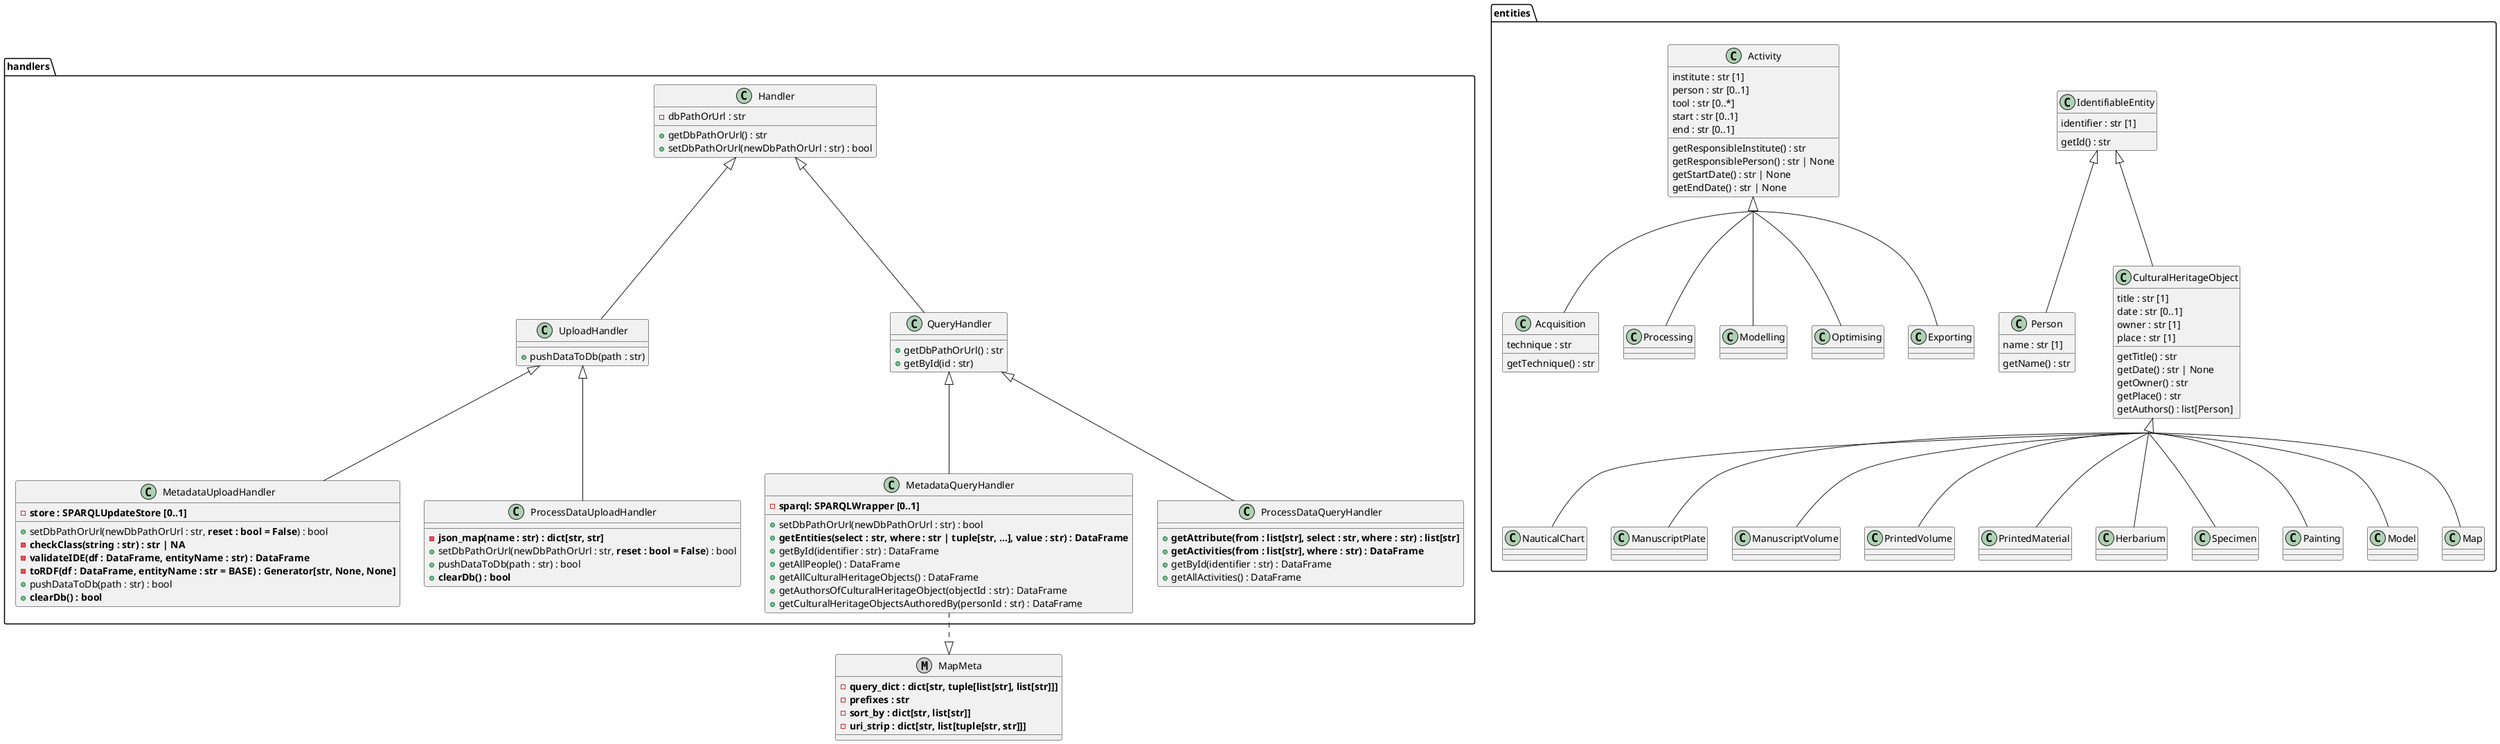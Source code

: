 @startuml
skinparam groupInheritance 4

metaclass MapMeta {
    - <b>query_dict : dict[str, tuple[list[str], list[str]]]</b>
    - <b>prefixes : str</b>
    - <b>sort_by : dict[str, list[str]]</b>
    - <b>uri_strip : dict[str, list[tuple[str, str]]]</b>
}

package entities {
    class IdentifiableEntity {
      identifier : str [1]
      getId() : str
    }

    class Person extends IdentifiableEntity {
      name : str [1]
      getName() : str
    }

    class CulturalHeritageObject extends IdentifiableEntity {
      title : str [1]
      date : str [0..1]
      owner : str [1]
      place : str [1]
      getTitle() : str
      getDate() : str | None
      getOwner() : str
      getPlace() : str
      getAuthors() : list[Person]
    }

    CulturalHeritageObject <|-- NauticalChart
    CulturalHeritageObject <|-- ManuscriptPlate
    CulturalHeritageObject <|-- ManuscriptVolume
    CulturalHeritageObject <|-- PrintedVolume
    CulturalHeritageObject <|-- PrintedMaterial
    CulturalHeritageObject <|-- Herbarium
    CulturalHeritageObject <|-- Specimen
    CulturalHeritageObject <|-- Painting
    CulturalHeritageObject <|-- Model
    CulturalHeritageObject <|-- Map

class Activity {
  institute : str [1]
  person : str [0..1]
  tool : str [0..*]
  start : str [0..1]
  end : str [0..1]
  getResponsibleInstitute() : str
  getResponsiblePerson() : str | None
  getStartDate() : str | None
  getEndDate() : str | None
}

class Acquisition extends Activity {
  technique : str
  getTechnique() : str
}

Activity <|-- Processing
Activity <|-- Modelling
Activity <|-- Optimising
Activity <|-- Exporting

}

package handlers {
    class Handler {
        - dbPathOrUrl : str
        + getDbPathOrUrl() : str
        + setDbPathOrUrl(newDbPathOrUrl : str) : bool
    }

    class UploadHandler extends Handler {
        + pushDataToDb(path : str)
    }

    class QueryHandler extends Handler {
        + getDbPathOrUrl() : str
        + getById(id : str)
    }

    class MetadataUploadHandler extends UploadHandler {
        - <b>store : SPARQLUpdateStore [0..1]</b>
        + setDbPathOrUrl(newDbPathOrUrl : str, <b>reset : bool = False</b>) : bool
        - <b>checkClass(string : str) : str | NA </b>
        - <b>validateIDE(df : DataFrame, entityName : str) : DataFrame</b>
        - <b>toRDF(df : DataFrame, entityName : str = BASE) : Generator[str, None, None]</b>
        + pushDataToDb(path : str) : bool
        + <b>clearDb() : bool</b>
    }

    class MetadataQueryHandler extends QueryHandler {
        - <b>sparql: SPARQLWrapper [0..1]</b>
        + setDbPathOrUrl(newDbPathOrUrl : str) : bool
        + <b>getEntities(select : str, where : str | tuple[str, ...], value : str) : DataFrame</b>
        + getById(identifier : str) : DataFrame
        + getAllPeople() : DataFrame
        + getAllCulturalHeritageObjects() : DataFrame
        + getAuthorsOfCulturalHeritageObject(objectId : str) : DataFrame
        + getCulturalHeritageObjectsAuthoredBy(personId : str) : DataFrame
    }

    MetadataQueryHandler ..|> MapMeta

    class ProcessDataUploadHandler extends UploadHandler {
        - <b>json_map(name : str) : dict[str, str]</b>
        + setDbPathOrUrl(newDbPathOrUrl : str, <b>reset : bool = False</b>) : bool
        + pushDataToDb(path : str) : bool
        + <b>clearDb() : bool</b>
    }

    class ProcessDataQueryHandler extends QueryHandler {
        + <b>getAttribute(from : list[str], select : str, where : str) : list[str]</b>
        + <b>getActivities(from : list[str], where : str) : DataFrame</b>
        + getById(identifier : str) : DataFrame
        + getAllActivities() : DataFrame
    }
}
@enduml
